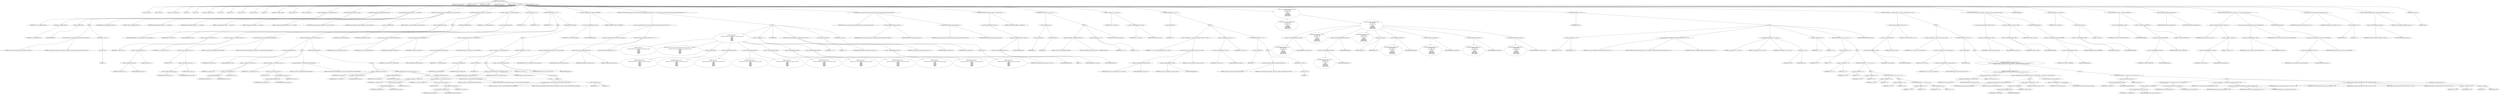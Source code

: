 digraph hostapd_notif_assoc {  
"1000115" [label = "(METHOD,hostapd_notif_assoc)" ]
"1000116" [label = "(PARAM,hostapd_data *hapd)" ]
"1000117" [label = "(PARAM,const u8 *addr)" ]
"1000118" [label = "(PARAM,const u8 *req_ies)" ]
"1000119" [label = "(PARAM,size_t req_ies_len)" ]
"1000120" [label = "(PARAM,int reassoc)" ]
"1000121" [label = "(BLOCK,,)" ]
"1000122" [label = "(LOCAL,v5: sta_info *)" ]
"1000123" [label = "(LOCAL,v6: sta_info *)" ]
"1000124" [label = "(LOCAL,v7: wpa_state_machine *)" ]
"1000125" [label = "(LOCAL,v8: int)" ]
"1000126" [label = "(LOCAL,v9: int)" ]
"1000127" [label = "(LOCAL,v11: unsigned __int16)" ]
"1000128" [label = "(LOCAL,v12: int)" ]
"1000129" [label = "(LOCAL,v13: u8 *)" ]
"1000130" [label = "(LOCAL,ie: const u8 *)" ]
"1000131" [label = "(LOCAL,iea: const u8 *)" ]
"1000132" [label = "(LOCAL,p: u8 *)" ]
"1000133" [label = "(LOCAL,elems: ieee802_11_elems)" ]
"1000134" [label = "(LOCAL,buf: u8 [ 1064 ])" ]
"1000135" [label = "(LOCAL,v19: unsigned int)" ]
"1000136" [label = "(<operator>.assignment,v19 = __readgsdword(0x14u))" ]
"1000137" [label = "(IDENTIFIER,v19,v19 = __readgsdword(0x14u))" ]
"1000138" [label = "(__readgsdword,__readgsdword(0x14u))" ]
"1000139" [label = "(LITERAL,0x14u,__readgsdword(0x14u))" ]
"1000140" [label = "(CONTROL_STRUCTURE,if ( !addr ),if ( !addr ))" ]
"1000141" [label = "(<operator>.logicalNot,!addr)" ]
"1000142" [label = "(IDENTIFIER,addr,!addr)" ]
"1000143" [label = "(BLOCK,,)" ]
"1000144" [label = "(wpa_printf,wpa_printf(2, \"hostapd_notif_assoc: Skip event with no address\"))" ]
"1000145" [label = "(LITERAL,2,wpa_printf(2, \"hostapd_notif_assoc: Skip event with no address\"))" ]
"1000146" [label = "(LITERAL,\"hostapd_notif_assoc: Skip event with no address\",wpa_printf(2, \"hostapd_notif_assoc: Skip event with no address\"))" ]
"1000147" [label = "(RETURN,return -1;,return -1;)" ]
"1000148" [label = "(<operator>.minus,-1)" ]
"1000149" [label = "(LITERAL,1,-1)" ]
"1000150" [label = "(random_add_randomness,random_add_randomness(addr, 6u))" ]
"1000151" [label = "(IDENTIFIER,addr,random_add_randomness(addr, 6u))" ]
"1000152" [label = "(LITERAL,6u,random_add_randomness(addr, 6u))" ]
"1000153" [label = "(hostapd_logger,hostapd_logger(hapd, addr, 1u, 2, \"associated\"))" ]
"1000154" [label = "(IDENTIFIER,hapd,hostapd_logger(hapd, addr, 1u, 2, \"associated\"))" ]
"1000155" [label = "(IDENTIFIER,addr,hostapd_logger(hapd, addr, 1u, 2, \"associated\"))" ]
"1000156" [label = "(LITERAL,1u,hostapd_logger(hapd, addr, 1u, 2, \"associated\"))" ]
"1000157" [label = "(LITERAL,2,hostapd_logger(hapd, addr, 1u, 2, \"associated\"))" ]
"1000158" [label = "(LITERAL,\"associated\",hostapd_logger(hapd, addr, 1u, 2, \"associated\"))" ]
"1000159" [label = "(ieee802_11_parse_elems,ieee802_11_parse_elems(req_ies, req_ies_len, &elems, 0))" ]
"1000160" [label = "(IDENTIFIER,req_ies,ieee802_11_parse_elems(req_ies, req_ies_len, &elems, 0))" ]
"1000161" [label = "(IDENTIFIER,req_ies_len,ieee802_11_parse_elems(req_ies, req_ies_len, &elems, 0))" ]
"1000162" [label = "(<operator>.addressOf,&elems)" ]
"1000163" [label = "(IDENTIFIER,elems,ieee802_11_parse_elems(req_ies, req_ies_len, &elems, 0))" ]
"1000164" [label = "(LITERAL,0,ieee802_11_parse_elems(req_ies, req_ies_len, &elems, 0))" ]
"1000165" [label = "(CONTROL_STRUCTURE,if ( elems.wps_ie ),if ( elems.wps_ie ))" ]
"1000166" [label = "(<operator>.fieldAccess,elems.wps_ie)" ]
"1000167" [label = "(IDENTIFIER,elems,if ( elems.wps_ie ))" ]
"1000168" [label = "(FIELD_IDENTIFIER,wps_ie,wps_ie)" ]
"1000169" [label = "(BLOCK,,)" ]
"1000170" [label = "(<operator>.assignment,ie = elems.wps_ie - 2)" ]
"1000171" [label = "(IDENTIFIER,ie,ie = elems.wps_ie - 2)" ]
"1000172" [label = "(<operator>.subtraction,elems.wps_ie - 2)" ]
"1000173" [label = "(<operator>.fieldAccess,elems.wps_ie)" ]
"1000174" [label = "(IDENTIFIER,elems,elems.wps_ie - 2)" ]
"1000175" [label = "(FIELD_IDENTIFIER,wps_ie,wps_ie)" ]
"1000176" [label = "(LITERAL,2,elems.wps_ie - 2)" ]
"1000177" [label = "(<operator>.assignment,p = (u8 *)(elems.wps_ie_len + 2))" ]
"1000178" [label = "(IDENTIFIER,p,p = (u8 *)(elems.wps_ie_len + 2))" ]
"1000179" [label = "(<operator>.cast,(u8 *)(elems.wps_ie_len + 2))" ]
"1000180" [label = "(UNKNOWN,u8 *,u8 *)" ]
"1000181" [label = "(<operator>.addition,elems.wps_ie_len + 2)" ]
"1000182" [label = "(<operator>.fieldAccess,elems.wps_ie_len)" ]
"1000183" [label = "(IDENTIFIER,elems,elems.wps_ie_len + 2)" ]
"1000184" [label = "(FIELD_IDENTIFIER,wps_ie_len,wps_ie_len)" ]
"1000185" [label = "(LITERAL,2,elems.wps_ie_len + 2)" ]
"1000186" [label = "(wpa_printf,wpa_printf(2, \"STA included WPS IE in (Re)AssocReq\"))" ]
"1000187" [label = "(LITERAL,2,wpa_printf(2, \"STA included WPS IE in (Re)AssocReq\"))" ]
"1000188" [label = "(LITERAL,\"STA included WPS IE in (Re)AssocReq\",wpa_printf(2, \"STA included WPS IE in (Re)AssocReq\"))" ]
"1000189" [label = "(CONTROL_STRUCTURE,else,else)" ]
"1000190" [label = "(CONTROL_STRUCTURE,if ( elems.rsn_ie ),if ( elems.rsn_ie ))" ]
"1000191" [label = "(<operator>.fieldAccess,elems.rsn_ie)" ]
"1000192" [label = "(IDENTIFIER,elems,if ( elems.rsn_ie ))" ]
"1000193" [label = "(FIELD_IDENTIFIER,rsn_ie,rsn_ie)" ]
"1000194" [label = "(BLOCK,,)" ]
"1000195" [label = "(<operator>.assignment,ie = elems.rsn_ie - 2)" ]
"1000196" [label = "(IDENTIFIER,ie,ie = elems.rsn_ie - 2)" ]
"1000197" [label = "(<operator>.subtraction,elems.rsn_ie - 2)" ]
"1000198" [label = "(<operator>.fieldAccess,elems.rsn_ie)" ]
"1000199" [label = "(IDENTIFIER,elems,elems.rsn_ie - 2)" ]
"1000200" [label = "(FIELD_IDENTIFIER,rsn_ie,rsn_ie)" ]
"1000201" [label = "(LITERAL,2,elems.rsn_ie - 2)" ]
"1000202" [label = "(<operator>.assignment,p = (u8 *)(elems.rsn_ie_len + 2))" ]
"1000203" [label = "(IDENTIFIER,p,p = (u8 *)(elems.rsn_ie_len + 2))" ]
"1000204" [label = "(<operator>.cast,(u8 *)(elems.rsn_ie_len + 2))" ]
"1000205" [label = "(UNKNOWN,u8 *,u8 *)" ]
"1000206" [label = "(<operator>.addition,elems.rsn_ie_len + 2)" ]
"1000207" [label = "(<operator>.fieldAccess,elems.rsn_ie_len)" ]
"1000208" [label = "(IDENTIFIER,elems,elems.rsn_ie_len + 2)" ]
"1000209" [label = "(FIELD_IDENTIFIER,rsn_ie_len,rsn_ie_len)" ]
"1000210" [label = "(LITERAL,2,elems.rsn_ie_len + 2)" ]
"1000211" [label = "(wpa_printf,wpa_printf(2, \"STA included RSN IE in (Re)AssocReq\"))" ]
"1000212" [label = "(LITERAL,2,wpa_printf(2, \"STA included RSN IE in (Re)AssocReq\"))" ]
"1000213" [label = "(LITERAL,\"STA included RSN IE in (Re)AssocReq\",wpa_printf(2, \"STA included RSN IE in (Re)AssocReq\"))" ]
"1000214" [label = "(CONTROL_STRUCTURE,else,else)" ]
"1000215" [label = "(BLOCK,,)" ]
"1000216" [label = "(<operator>.assignment,ie = elems.wpa_ie)" ]
"1000217" [label = "(IDENTIFIER,ie,ie = elems.wpa_ie)" ]
"1000218" [label = "(<operator>.fieldAccess,elems.wpa_ie)" ]
"1000219" [label = "(IDENTIFIER,elems,ie = elems.wpa_ie)" ]
"1000220" [label = "(FIELD_IDENTIFIER,wpa_ie,wpa_ie)" ]
"1000221" [label = "(CONTROL_STRUCTURE,if ( elems.wpa_ie ),if ( elems.wpa_ie ))" ]
"1000222" [label = "(<operator>.fieldAccess,elems.wpa_ie)" ]
"1000223" [label = "(IDENTIFIER,elems,if ( elems.wpa_ie ))" ]
"1000224" [label = "(FIELD_IDENTIFIER,wpa_ie,wpa_ie)" ]
"1000225" [label = "(BLOCK,,)" ]
"1000226" [label = "(<operator>.assignment,ie = elems.wpa_ie - 2)" ]
"1000227" [label = "(IDENTIFIER,ie,ie = elems.wpa_ie - 2)" ]
"1000228" [label = "(<operator>.subtraction,elems.wpa_ie - 2)" ]
"1000229" [label = "(<operator>.fieldAccess,elems.wpa_ie)" ]
"1000230" [label = "(IDENTIFIER,elems,elems.wpa_ie - 2)" ]
"1000231" [label = "(FIELD_IDENTIFIER,wpa_ie,wpa_ie)" ]
"1000232" [label = "(LITERAL,2,elems.wpa_ie - 2)" ]
"1000233" [label = "(<operator>.assignment,p = (u8 *)(elems.wpa_ie_len + 2))" ]
"1000234" [label = "(IDENTIFIER,p,p = (u8 *)(elems.wpa_ie_len + 2))" ]
"1000235" [label = "(<operator>.cast,(u8 *)(elems.wpa_ie_len + 2))" ]
"1000236" [label = "(UNKNOWN,u8 *,u8 *)" ]
"1000237" [label = "(<operator>.addition,elems.wpa_ie_len + 2)" ]
"1000238" [label = "(<operator>.fieldAccess,elems.wpa_ie_len)" ]
"1000239" [label = "(IDENTIFIER,elems,elems.wpa_ie_len + 2)" ]
"1000240" [label = "(FIELD_IDENTIFIER,wpa_ie_len,wpa_ie_len)" ]
"1000241" [label = "(LITERAL,2,elems.wpa_ie_len + 2)" ]
"1000242" [label = "(wpa_printf,wpa_printf(2, \"STA included WPA IE in (Re)AssocReq\"))" ]
"1000243" [label = "(LITERAL,2,wpa_printf(2, \"STA included WPA IE in (Re)AssocReq\"))" ]
"1000244" [label = "(LITERAL,\"STA included WPA IE in (Re)AssocReq\",wpa_printf(2, \"STA included WPA IE in (Re)AssocReq\"))" ]
"1000245" [label = "(CONTROL_STRUCTURE,else,else)" ]
"1000246" [label = "(BLOCK,,)" ]
"1000247" [label = "(wpa_printf,wpa_printf(2, \"STA did not include WPS/RSN/WPA IE in (Re)AssocReq\"))" ]
"1000248" [label = "(LITERAL,2,wpa_printf(2, \"STA did not include WPS/RSN/WPA IE in (Re)AssocReq\"))" ]
"1000249" [label = "(LITERAL,\"STA did not include WPS/RSN/WPA IE in (Re)AssocReq\",wpa_printf(2, \"STA did not include WPS/RSN/WPA IE in (Re)AssocReq\"))" ]
"1000250" [label = "(<operator>.assignment,p = 0)" ]
"1000251" [label = "(IDENTIFIER,p,p = 0)" ]
"1000252" [label = "(LITERAL,0,p = 0)" ]
"1000253" [label = "(<operator>.assignment,v5 = ap_get_sta(hapd, addr))" ]
"1000254" [label = "(IDENTIFIER,v5,v5 = ap_get_sta(hapd, addr))" ]
"1000255" [label = "(ap_get_sta,ap_get_sta(hapd, addr))" ]
"1000256" [label = "(IDENTIFIER,hapd,ap_get_sta(hapd, addr))" ]
"1000257" [label = "(IDENTIFIER,addr,ap_get_sta(hapd, addr))" ]
"1000258" [label = "(<operator>.assignment,v6 = v5)" ]
"1000259" [label = "(IDENTIFIER,v6,v6 = v5)" ]
"1000260" [label = "(IDENTIFIER,v5,v6 = v5)" ]
"1000261" [label = "(CONTROL_STRUCTURE,if ( v5 ),if ( v5 ))" ]
"1000262" [label = "(IDENTIFIER,v5,if ( v5 ))" ]
"1000263" [label = "(BLOCK,,)" ]
"1000264" [label = "(ap_sta_no_session_timeout,ap_sta_no_session_timeout(hapd, v5))" ]
"1000265" [label = "(IDENTIFIER,hapd,ap_sta_no_session_timeout(hapd, v5))" ]
"1000266" [label = "(IDENTIFIER,v5,ap_sta_no_session_timeout(hapd, v5))" ]
"1000267" [label = "(accounting_sta_stop,accounting_sta_stop(hapd, v6))" ]
"1000268" [label = "(IDENTIFIER,hapd,accounting_sta_stop(hapd, v6))" ]
"1000269" [label = "(IDENTIFIER,v6,accounting_sta_stop(hapd, v6))" ]
"1000270" [label = "(<operator>.assignment,v6->timeout_next = STA_NULLFUNC)" ]
"1000271" [label = "(<operator>.indirectFieldAccess,v6->timeout_next)" ]
"1000272" [label = "(IDENTIFIER,v6,v6->timeout_next = STA_NULLFUNC)" ]
"1000273" [label = "(FIELD_IDENTIFIER,timeout_next,timeout_next)" ]
"1000274" [label = "(IDENTIFIER,STA_NULLFUNC,v6->timeout_next = STA_NULLFUNC)" ]
"1000275" [label = "(CONTROL_STRUCTURE,else,else)" ]
"1000276" [label = "(BLOCK,,)" ]
"1000277" [label = "(<operator>.assignment,v6 = ap_sta_add(hapd, addr))" ]
"1000278" [label = "(IDENTIFIER,v6,v6 = ap_sta_add(hapd, addr))" ]
"1000279" [label = "(ap_sta_add,ap_sta_add(hapd, addr))" ]
"1000280" [label = "(IDENTIFIER,hapd,ap_sta_add(hapd, addr))" ]
"1000281" [label = "(IDENTIFIER,addr,ap_sta_add(hapd, addr))" ]
"1000282" [label = "(CONTROL_STRUCTURE,if ( !v6 ),if ( !v6 ))" ]
"1000283" [label = "(<operator>.logicalNot,!v6)" ]
"1000284" [label = "(IDENTIFIER,v6,!v6)" ]
"1000285" [label = "(BLOCK,,)" ]
"1000286" [label = "(hostapd_drv_sta_disassoc,hostapd_drv_sta_disassoc(hapd, addr, 5))" ]
"1000287" [label = "(IDENTIFIER,hapd,hostapd_drv_sta_disassoc(hapd, addr, 5))" ]
"1000288" [label = "(IDENTIFIER,addr,hostapd_drv_sta_disassoc(hapd, addr, 5))" ]
"1000289" [label = "(LITERAL,5,hostapd_drv_sta_disassoc(hapd, addr, 5))" ]
"1000290" [label = "(RETURN,return -1;,return -1;)" ]
"1000291" [label = "(<operator>.minus,-1)" ]
"1000292" [label = "(LITERAL,1,-1)" ]
"1000293" [label = "(<operators>.assignmentAnd,v6->flags &= 0xFFFECFFF)" ]
"1000294" [label = "(<operator>.indirectFieldAccess,v6->flags)" ]
"1000295" [label = "(IDENTIFIER,v6,v6->flags &= 0xFFFECFFF)" ]
"1000296" [label = "(FIELD_IDENTIFIER,flags,flags)" ]
"1000297" [label = "(LITERAL,0xFFFECFFF,v6->flags &= 0xFFFECFFF)" ]
"1000298" [label = "(CONTROL_STRUCTURE,if ( !hapd->iface->drv_max_acl_mac_addrs && hostapd_check_acl(hapd, addr, 0) != 1 ),if ( !hapd->iface->drv_max_acl_mac_addrs && hostapd_check_acl(hapd, addr, 0) != 1 ))" ]
"1000299" [label = "(<operator>.logicalAnd,!hapd->iface->drv_max_acl_mac_addrs && hostapd_check_acl(hapd, addr, 0) != 1)" ]
"1000300" [label = "(<operator>.logicalNot,!hapd->iface->drv_max_acl_mac_addrs)" ]
"1000301" [label = "(<operator>.indirectFieldAccess,hapd->iface->drv_max_acl_mac_addrs)" ]
"1000302" [label = "(<operator>.indirectFieldAccess,hapd->iface)" ]
"1000303" [label = "(IDENTIFIER,hapd,!hapd->iface->drv_max_acl_mac_addrs)" ]
"1000304" [label = "(FIELD_IDENTIFIER,iface,iface)" ]
"1000305" [label = "(FIELD_IDENTIFIER,drv_max_acl_mac_addrs,drv_max_acl_mac_addrs)" ]
"1000306" [label = "(<operator>.notEquals,hostapd_check_acl(hapd, addr, 0) != 1)" ]
"1000307" [label = "(hostapd_check_acl,hostapd_check_acl(hapd, addr, 0))" ]
"1000308" [label = "(IDENTIFIER,hapd,hostapd_check_acl(hapd, addr, 0))" ]
"1000309" [label = "(IDENTIFIER,addr,hostapd_check_acl(hapd, addr, 0))" ]
"1000310" [label = "(LITERAL,0,hostapd_check_acl(hapd, addr, 0))" ]
"1000311" [label = "(LITERAL,1,hostapd_check_acl(hapd, addr, 0) != 1)" ]
"1000312" [label = "(BLOCK,,)" ]
"1000313" [label = "(wpa_printf,wpa_printf(\n      3,\n      \"STA %02x:%02x:%02x:%02x:%02x:%02x not allowed to connect\",\n      *addr,\n      addr[1],\n      addr[2],\n      addr[3],\n      addr[4],\n      addr[5]))" ]
"1000314" [label = "(LITERAL,3,wpa_printf(\n      3,\n      \"STA %02x:%02x:%02x:%02x:%02x:%02x not allowed to connect\",\n      *addr,\n      addr[1],\n      addr[2],\n      addr[3],\n      addr[4],\n      addr[5]))" ]
"1000315" [label = "(LITERAL,\"STA %02x:%02x:%02x:%02x:%02x:%02x not allowed to connect\",wpa_printf(\n      3,\n      \"STA %02x:%02x:%02x:%02x:%02x:%02x not allowed to connect\",\n      *addr,\n      addr[1],\n      addr[2],\n      addr[3],\n      addr[4],\n      addr[5]))" ]
"1000316" [label = "(<operator>.indirection,*addr)" ]
"1000317" [label = "(IDENTIFIER,addr,wpa_printf(\n      3,\n      \"STA %02x:%02x:%02x:%02x:%02x:%02x not allowed to connect\",\n      *addr,\n      addr[1],\n      addr[2],\n      addr[3],\n      addr[4],\n      addr[5]))" ]
"1000318" [label = "(<operator>.indirectIndexAccess,addr[1])" ]
"1000319" [label = "(IDENTIFIER,addr,wpa_printf(\n      3,\n      \"STA %02x:%02x:%02x:%02x:%02x:%02x not allowed to connect\",\n      *addr,\n      addr[1],\n      addr[2],\n      addr[3],\n      addr[4],\n      addr[5]))" ]
"1000320" [label = "(LITERAL,1,wpa_printf(\n      3,\n      \"STA %02x:%02x:%02x:%02x:%02x:%02x not allowed to connect\",\n      *addr,\n      addr[1],\n      addr[2],\n      addr[3],\n      addr[4],\n      addr[5]))" ]
"1000321" [label = "(<operator>.indirectIndexAccess,addr[2])" ]
"1000322" [label = "(IDENTIFIER,addr,wpa_printf(\n      3,\n      \"STA %02x:%02x:%02x:%02x:%02x:%02x not allowed to connect\",\n      *addr,\n      addr[1],\n      addr[2],\n      addr[3],\n      addr[4],\n      addr[5]))" ]
"1000323" [label = "(LITERAL,2,wpa_printf(\n      3,\n      \"STA %02x:%02x:%02x:%02x:%02x:%02x not allowed to connect\",\n      *addr,\n      addr[1],\n      addr[2],\n      addr[3],\n      addr[4],\n      addr[5]))" ]
"1000324" [label = "(<operator>.indirectIndexAccess,addr[3])" ]
"1000325" [label = "(IDENTIFIER,addr,wpa_printf(\n      3,\n      \"STA %02x:%02x:%02x:%02x:%02x:%02x not allowed to connect\",\n      *addr,\n      addr[1],\n      addr[2],\n      addr[3],\n      addr[4],\n      addr[5]))" ]
"1000326" [label = "(LITERAL,3,wpa_printf(\n      3,\n      \"STA %02x:%02x:%02x:%02x:%02x:%02x not allowed to connect\",\n      *addr,\n      addr[1],\n      addr[2],\n      addr[3],\n      addr[4],\n      addr[5]))" ]
"1000327" [label = "(<operator>.indirectIndexAccess,addr[4])" ]
"1000328" [label = "(IDENTIFIER,addr,wpa_printf(\n      3,\n      \"STA %02x:%02x:%02x:%02x:%02x:%02x not allowed to connect\",\n      *addr,\n      addr[1],\n      addr[2],\n      addr[3],\n      addr[4],\n      addr[5]))" ]
"1000329" [label = "(LITERAL,4,wpa_printf(\n      3,\n      \"STA %02x:%02x:%02x:%02x:%02x:%02x not allowed to connect\",\n      *addr,\n      addr[1],\n      addr[2],\n      addr[3],\n      addr[4],\n      addr[5]))" ]
"1000330" [label = "(<operator>.indirectIndexAccess,addr[5])" ]
"1000331" [label = "(IDENTIFIER,addr,wpa_printf(\n      3,\n      \"STA %02x:%02x:%02x:%02x:%02x:%02x not allowed to connect\",\n      *addr,\n      addr[1],\n      addr[2],\n      addr[3],\n      addr[4],\n      addr[5]))" ]
"1000332" [label = "(LITERAL,5,wpa_printf(\n      3,\n      \"STA %02x:%02x:%02x:%02x:%02x:%02x not allowed to connect\",\n      *addr,\n      addr[1],\n      addr[2],\n      addr[3],\n      addr[4],\n      addr[5]))" ]
"1000333" [label = "(<operator>.assignment,v11 = 1)" ]
"1000334" [label = "(IDENTIFIER,v11,v11 = 1)" ]
"1000335" [label = "(LITERAL,1,v11 = 1)" ]
"1000336" [label = "(JUMP_TARGET,fail)" ]
"1000337" [label = "(hostapd_drv_sta_disassoc,hostapd_drv_sta_disassoc(hapd, v6->addr, v11))" ]
"1000338" [label = "(IDENTIFIER,hapd,hostapd_drv_sta_disassoc(hapd, v6->addr, v11))" ]
"1000339" [label = "(<operator>.indirectFieldAccess,v6->addr)" ]
"1000340" [label = "(IDENTIFIER,v6,hostapd_drv_sta_disassoc(hapd, v6->addr, v11))" ]
"1000341" [label = "(FIELD_IDENTIFIER,addr,addr)" ]
"1000342" [label = "(IDENTIFIER,v11,hostapd_drv_sta_disassoc(hapd, v6->addr, v11))" ]
"1000343" [label = "(ap_free_sta,ap_free_sta(hapd, v6))" ]
"1000344" [label = "(IDENTIFIER,hapd,ap_free_sta(hapd, v6))" ]
"1000345" [label = "(IDENTIFIER,v6,ap_free_sta(hapd, v6))" ]
"1000346" [label = "(RETURN,return -1;,return -1;)" ]
"1000347" [label = "(<operator>.minus,-1)" ]
"1000348" [label = "(LITERAL,1,-1)" ]
"1000349" [label = "(ap_copy_sta_supp_op_classes,ap_copy_sta_supp_op_classes(v6, elems.supp_op_classes, elems.supp_op_classes_len))" ]
"1000350" [label = "(IDENTIFIER,v6,ap_copy_sta_supp_op_classes(v6, elems.supp_op_classes, elems.supp_op_classes_len))" ]
"1000351" [label = "(<operator>.fieldAccess,elems.supp_op_classes)" ]
"1000352" [label = "(IDENTIFIER,elems,ap_copy_sta_supp_op_classes(v6, elems.supp_op_classes, elems.supp_op_classes_len))" ]
"1000353" [label = "(FIELD_IDENTIFIER,supp_op_classes,supp_op_classes)" ]
"1000354" [label = "(<operator>.fieldAccess,elems.supp_op_classes_len)" ]
"1000355" [label = "(IDENTIFIER,elems,ap_copy_sta_supp_op_classes(v6, elems.supp_op_classes, elems.supp_op_classes_len))" ]
"1000356" [label = "(FIELD_IDENTIFIER,supp_op_classes_len,supp_op_classes_len)" ]
"1000357" [label = "(CONTROL_STRUCTURE,if ( !hapd->conf->wpa ),if ( !hapd->conf->wpa ))" ]
"1000358" [label = "(<operator>.logicalNot,!hapd->conf->wpa)" ]
"1000359" [label = "(<operator>.indirectFieldAccess,hapd->conf->wpa)" ]
"1000360" [label = "(<operator>.indirectFieldAccess,hapd->conf)" ]
"1000361" [label = "(IDENTIFIER,hapd,!hapd->conf->wpa)" ]
"1000362" [label = "(FIELD_IDENTIFIER,conf,conf)" ]
"1000363" [label = "(FIELD_IDENTIFIER,wpa,wpa)" ]
"1000364" [label = "(CONTROL_STRUCTURE,goto LABEL_16;,goto LABEL_16;)" ]
"1000365" [label = "(CONTROL_STRUCTURE,if ( !ie || !p ),if ( !ie || !p ))" ]
"1000366" [label = "(<operator>.logicalOr,!ie || !p)" ]
"1000367" [label = "(<operator>.logicalNot,!ie)" ]
"1000368" [label = "(IDENTIFIER,ie,!ie)" ]
"1000369" [label = "(<operator>.logicalNot,!p)" ]
"1000370" [label = "(IDENTIFIER,p,!p)" ]
"1000371" [label = "(BLOCK,,)" ]
"1000372" [label = "(wpa_printf,wpa_printf(2, \"No WPA/RSN IE from STA\"))" ]
"1000373" [label = "(LITERAL,2,wpa_printf(2, \"No WPA/RSN IE from STA\"))" ]
"1000374" [label = "(LITERAL,\"No WPA/RSN IE from STA\",wpa_printf(2, \"No WPA/RSN IE from STA\"))" ]
"1000375" [label = "(<operator>.assignment,v11 = 13)" ]
"1000376" [label = "(IDENTIFIER,v11,v11 = 13)" ]
"1000377" [label = "(LITERAL,13,v11 = 13)" ]
"1000378" [label = "(CONTROL_STRUCTURE,goto fail;,goto fail;)" ]
"1000379" [label = "(<operator>.assignment,v7 = v6->wpa_sm)" ]
"1000380" [label = "(IDENTIFIER,v7,v7 = v6->wpa_sm)" ]
"1000381" [label = "(<operator>.indirectFieldAccess,v6->wpa_sm)" ]
"1000382" [label = "(IDENTIFIER,v6,v7 = v6->wpa_sm)" ]
"1000383" [label = "(FIELD_IDENTIFIER,wpa_sm,wpa_sm)" ]
"1000384" [label = "(CONTROL_STRUCTURE,if ( !v7 ),if ( !v7 ))" ]
"1000385" [label = "(<operator>.logicalNot,!v7)" ]
"1000386" [label = "(IDENTIFIER,v7,!v7)" ]
"1000387" [label = "(BLOCK,,)" ]
"1000388" [label = "(<operator>.assignment,v7 = wpa_auth_sta_init(hapd->wpa_auth, v6->addr, 0))" ]
"1000389" [label = "(IDENTIFIER,v7,v7 = wpa_auth_sta_init(hapd->wpa_auth, v6->addr, 0))" ]
"1000390" [label = "(wpa_auth_sta_init,wpa_auth_sta_init(hapd->wpa_auth, v6->addr, 0))" ]
"1000391" [label = "(<operator>.indirectFieldAccess,hapd->wpa_auth)" ]
"1000392" [label = "(IDENTIFIER,hapd,wpa_auth_sta_init(hapd->wpa_auth, v6->addr, 0))" ]
"1000393" [label = "(FIELD_IDENTIFIER,wpa_auth,wpa_auth)" ]
"1000394" [label = "(<operator>.indirectFieldAccess,v6->addr)" ]
"1000395" [label = "(IDENTIFIER,v6,wpa_auth_sta_init(hapd->wpa_auth, v6->addr, 0))" ]
"1000396" [label = "(FIELD_IDENTIFIER,addr,addr)" ]
"1000397" [label = "(LITERAL,0,wpa_auth_sta_init(hapd->wpa_auth, v6->addr, 0))" ]
"1000398" [label = "(<operator>.assignment,v6->wpa_sm = v7)" ]
"1000399" [label = "(<operator>.indirectFieldAccess,v6->wpa_sm)" ]
"1000400" [label = "(IDENTIFIER,v6,v6->wpa_sm = v7)" ]
"1000401" [label = "(FIELD_IDENTIFIER,wpa_sm,wpa_sm)" ]
"1000402" [label = "(IDENTIFIER,v7,v6->wpa_sm = v7)" ]
"1000403" [label = "(CONTROL_STRUCTURE,if ( !v7 ),if ( !v7 ))" ]
"1000404" [label = "(<operator>.logicalNot,!v7)" ]
"1000405" [label = "(IDENTIFIER,v7,!v7)" ]
"1000406" [label = "(BLOCK,,)" ]
"1000407" [label = "(wpa_printf,wpa_printf(5, \"Failed to initialize WPA state machine\"))" ]
"1000408" [label = "(LITERAL,5,wpa_printf(5, \"Failed to initialize WPA state machine\"))" ]
"1000409" [label = "(LITERAL,\"Failed to initialize WPA state machine\",wpa_printf(5, \"Failed to initialize WPA state machine\"))" ]
"1000410" [label = "(RETURN,return -1;,return -1;)" ]
"1000411" [label = "(<operator>.minus,-1)" ]
"1000412" [label = "(LITERAL,1,-1)" ]
"1000413" [label = "(<operator>.assignment,v8 = wpa_validate_wpa_ie(\n         hapd->wpa_auth,\n         v7,\n         hapd->iface->freq,\n         ie,\n         (size_t)p,\n         elems.mdie,\n         elems.mdie_len,\n         elems.owe_dh,\n         elems.owe_dh_len))" ]
"1000414" [label = "(IDENTIFIER,v8,v8 = wpa_validate_wpa_ie(\n         hapd->wpa_auth,\n         v7,\n         hapd->iface->freq,\n         ie,\n         (size_t)p,\n         elems.mdie,\n         elems.mdie_len,\n         elems.owe_dh,\n         elems.owe_dh_len))" ]
"1000415" [label = "(wpa_validate_wpa_ie,wpa_validate_wpa_ie(\n         hapd->wpa_auth,\n         v7,\n         hapd->iface->freq,\n         ie,\n         (size_t)p,\n         elems.mdie,\n         elems.mdie_len,\n         elems.owe_dh,\n         elems.owe_dh_len))" ]
"1000416" [label = "(<operator>.indirectFieldAccess,hapd->wpa_auth)" ]
"1000417" [label = "(IDENTIFIER,hapd,wpa_validate_wpa_ie(\n         hapd->wpa_auth,\n         v7,\n         hapd->iface->freq,\n         ie,\n         (size_t)p,\n         elems.mdie,\n         elems.mdie_len,\n         elems.owe_dh,\n         elems.owe_dh_len))" ]
"1000418" [label = "(FIELD_IDENTIFIER,wpa_auth,wpa_auth)" ]
"1000419" [label = "(IDENTIFIER,v7,wpa_validate_wpa_ie(\n         hapd->wpa_auth,\n         v7,\n         hapd->iface->freq,\n         ie,\n         (size_t)p,\n         elems.mdie,\n         elems.mdie_len,\n         elems.owe_dh,\n         elems.owe_dh_len))" ]
"1000420" [label = "(<operator>.indirectFieldAccess,hapd->iface->freq)" ]
"1000421" [label = "(<operator>.indirectFieldAccess,hapd->iface)" ]
"1000422" [label = "(IDENTIFIER,hapd,wpa_validate_wpa_ie(\n         hapd->wpa_auth,\n         v7,\n         hapd->iface->freq,\n         ie,\n         (size_t)p,\n         elems.mdie,\n         elems.mdie_len,\n         elems.owe_dh,\n         elems.owe_dh_len))" ]
"1000423" [label = "(FIELD_IDENTIFIER,iface,iface)" ]
"1000424" [label = "(FIELD_IDENTIFIER,freq,freq)" ]
"1000425" [label = "(IDENTIFIER,ie,wpa_validate_wpa_ie(\n         hapd->wpa_auth,\n         v7,\n         hapd->iface->freq,\n         ie,\n         (size_t)p,\n         elems.mdie,\n         elems.mdie_len,\n         elems.owe_dh,\n         elems.owe_dh_len))" ]
"1000426" [label = "(<operator>.cast,(size_t)p)" ]
"1000427" [label = "(UNKNOWN,size_t,size_t)" ]
"1000428" [label = "(IDENTIFIER,p,(size_t)p)" ]
"1000429" [label = "(<operator>.fieldAccess,elems.mdie)" ]
"1000430" [label = "(IDENTIFIER,elems,wpa_validate_wpa_ie(\n         hapd->wpa_auth,\n         v7,\n         hapd->iface->freq,\n         ie,\n         (size_t)p,\n         elems.mdie,\n         elems.mdie_len,\n         elems.owe_dh,\n         elems.owe_dh_len))" ]
"1000431" [label = "(FIELD_IDENTIFIER,mdie,mdie)" ]
"1000432" [label = "(<operator>.fieldAccess,elems.mdie_len)" ]
"1000433" [label = "(IDENTIFIER,elems,wpa_validate_wpa_ie(\n         hapd->wpa_auth,\n         v7,\n         hapd->iface->freq,\n         ie,\n         (size_t)p,\n         elems.mdie,\n         elems.mdie_len,\n         elems.owe_dh,\n         elems.owe_dh_len))" ]
"1000434" [label = "(FIELD_IDENTIFIER,mdie_len,mdie_len)" ]
"1000435" [label = "(<operator>.fieldAccess,elems.owe_dh)" ]
"1000436" [label = "(IDENTIFIER,elems,wpa_validate_wpa_ie(\n         hapd->wpa_auth,\n         v7,\n         hapd->iface->freq,\n         ie,\n         (size_t)p,\n         elems.mdie,\n         elems.mdie_len,\n         elems.owe_dh,\n         elems.owe_dh_len))" ]
"1000437" [label = "(FIELD_IDENTIFIER,owe_dh,owe_dh)" ]
"1000438" [label = "(<operator>.fieldAccess,elems.owe_dh_len)" ]
"1000439" [label = "(IDENTIFIER,elems,wpa_validate_wpa_ie(\n         hapd->wpa_auth,\n         v7,\n         hapd->iface->freq,\n         ie,\n         (size_t)p,\n         elems.mdie,\n         elems.mdie_len,\n         elems.owe_dh,\n         elems.owe_dh_len))" ]
"1000440" [label = "(FIELD_IDENTIFIER,owe_dh_len,owe_dh_len)" ]
"1000441" [label = "(CONTROL_STRUCTURE,if ( v8 ),if ( v8 ))" ]
"1000442" [label = "(IDENTIFIER,v8,if ( v8 ))" ]
"1000443" [label = "(BLOCK,,)" ]
"1000444" [label = "(<operator>.assignment,v12 = v8)" ]
"1000445" [label = "(IDENTIFIER,v12,v12 = v8)" ]
"1000446" [label = "(IDENTIFIER,v8,v12 = v8)" ]
"1000447" [label = "(wpa_printf,wpa_printf(2, \"WPA/RSN information element rejected? (res %u)\", v8))" ]
"1000448" [label = "(LITERAL,2,wpa_printf(2, \"WPA/RSN information element rejected? (res %u)\", v8))" ]
"1000449" [label = "(LITERAL,\"WPA/RSN information element rejected? (res %u)\",wpa_printf(2, \"WPA/RSN information element rejected? (res %u)\", v8))" ]
"1000450" [label = "(IDENTIFIER,v8,wpa_printf(2, \"WPA/RSN information element rejected? (res %u)\", v8))" ]
"1000451" [label = "(wpa_hexdump,wpa_hexdump(2, \"IE\", ie, (size_t)p))" ]
"1000452" [label = "(LITERAL,2,wpa_hexdump(2, \"IE\", ie, (size_t)p))" ]
"1000453" [label = "(LITERAL,\"IE\",wpa_hexdump(2, \"IE\", ie, (size_t)p))" ]
"1000454" [label = "(IDENTIFIER,ie,wpa_hexdump(2, \"IE\", ie, (size_t)p))" ]
"1000455" [label = "(<operator>.cast,(size_t)p)" ]
"1000456" [label = "(UNKNOWN,size_t,size_t)" ]
"1000457" [label = "(IDENTIFIER,p,(size_t)p)" ]
"1000458" [label = "(<operator>.assignment,v11 = 18)" ]
"1000459" [label = "(IDENTIFIER,v11,v11 = 18)" ]
"1000460" [label = "(LITERAL,18,v11 = 18)" ]
"1000461" [label = "(CONTROL_STRUCTURE,if ( v12 != 2 ),if ( v12 != 2 ))" ]
"1000462" [label = "(<operator>.notEquals,v12 != 2)" ]
"1000463" [label = "(IDENTIFIER,v12,v12 != 2)" ]
"1000464" [label = "(LITERAL,2,v12 != 2)" ]
"1000465" [label = "(BLOCK,,)" ]
"1000466" [label = "(<operator>.assignment,v11 = 19)" ]
"1000467" [label = "(IDENTIFIER,v11,v11 = 19)" ]
"1000468" [label = "(LITERAL,19,v11 = 19)" ]
"1000469" [label = "(CONTROL_STRUCTURE,if ( v12 != 3 ),if ( v12 != 3 ))" ]
"1000470" [label = "(<operator>.notEquals,v12 != 3)" ]
"1000471" [label = "(IDENTIFIER,v12,v12 != 3)" ]
"1000472" [label = "(LITERAL,3,v12 != 3)" ]
"1000473" [label = "(BLOCK,,)" ]
"1000474" [label = "(<operator>.assignment,v11 = 20)" ]
"1000475" [label = "(IDENTIFIER,v11,v11 = 20)" ]
"1000476" [label = "(LITERAL,20,v11 = 20)" ]
"1000477" [label = "(CONTROL_STRUCTURE,if ( v12 != 4 ),if ( v12 != 4 ))" ]
"1000478" [label = "(<operator>.notEquals,v12 != 4)" ]
"1000479" [label = "(IDENTIFIER,v12,v12 != 4)" ]
"1000480" [label = "(LITERAL,4,v12 != 4)" ]
"1000481" [label = "(BLOCK,,)" ]
"1000482" [label = "(<operator>.assignment,v11 = 24)" ]
"1000483" [label = "(IDENTIFIER,v11,v11 = 24)" ]
"1000484" [label = "(LITERAL,24,v11 = 24)" ]
"1000485" [label = "(CONTROL_STRUCTURE,if ( v12 != 8 ),if ( v12 != 8 ))" ]
"1000486" [label = "(<operator>.notEquals,v12 != 8)" ]
"1000487" [label = "(IDENTIFIER,v12,v12 != 8)" ]
"1000488" [label = "(LITERAL,8,v12 != 8)" ]
"1000489" [label = "(<operator>.assignment,v11 = 13)" ]
"1000490" [label = "(IDENTIFIER,v11,v11 = 13)" ]
"1000491" [label = "(LITERAL,13,v11 = 13)" ]
"1000492" [label = "(CONTROL_STRUCTURE,goto fail;,goto fail;)" ]
"1000493" [label = "(CONTROL_STRUCTURE,if ( (v6->flags & 0x402) == 1026 ),if ( (v6->flags & 0x402) == 1026 ))" ]
"1000494" [label = "(<operator>.equals,(v6->flags & 0x402) == 1026)" ]
"1000495" [label = "(<operator>.and,v6->flags & 0x402)" ]
"1000496" [label = "(<operator>.indirectFieldAccess,v6->flags)" ]
"1000497" [label = "(IDENTIFIER,v6,v6->flags & 0x402)" ]
"1000498" [label = "(FIELD_IDENTIFIER,flags,flags)" ]
"1000499" [label = "(LITERAL,0x402,v6->flags & 0x402)" ]
"1000500" [label = "(LITERAL,1026,(v6->flags & 0x402) == 1026)" ]
"1000501" [label = "(BLOCK,,)" ]
"1000502" [label = "(<operator>.assignment,iea = (const u8 *)v6->sa_query_timed_out)" ]
"1000503" [label = "(IDENTIFIER,iea,iea = (const u8 *)v6->sa_query_timed_out)" ]
"1000504" [label = "(<operator>.cast,(const u8 *)v6->sa_query_timed_out)" ]
"1000505" [label = "(UNKNOWN,const u8 *,const u8 *)" ]
"1000506" [label = "(<operator>.indirectFieldAccess,v6->sa_query_timed_out)" ]
"1000507" [label = "(IDENTIFIER,v6,(const u8 *)v6->sa_query_timed_out)" ]
"1000508" [label = "(FIELD_IDENTIFIER,sa_query_timed_out,sa_query_timed_out)" ]
"1000509" [label = "(CONTROL_STRUCTURE,if ( !iea ),if ( !iea ))" ]
"1000510" [label = "(<operator>.logicalNot,!iea)" ]
"1000511" [label = "(IDENTIFIER,iea,!iea)" ]
"1000512" [label = "(BLOCK,,)" ]
"1000513" [label = "(CONTROL_STRUCTURE,if ( v6->sa_query_count <= 0\n        || (ap_check_sa_query_timeout(hapd, v6), (v6->flags & 0x402) == 1026) && !v6->sa_query_timed_out ),if ( v6->sa_query_count <= 0\n        || (ap_check_sa_query_timeout(hapd, v6), (v6->flags & 0x402) == 1026) && !v6->sa_query_timed_out ))" ]
"1000514" [label = "(<operator>.logicalOr,v6->sa_query_count <= 0\n        || (ap_check_sa_query_timeout(hapd, v6), (v6->flags & 0x402) == 1026) && !v6->sa_query_timed_out)" ]
"1000515" [label = "(<operator>.lessEqualsThan,v6->sa_query_count <= 0)" ]
"1000516" [label = "(<operator>.indirectFieldAccess,v6->sa_query_count)" ]
"1000517" [label = "(IDENTIFIER,v6,v6->sa_query_count <= 0)" ]
"1000518" [label = "(FIELD_IDENTIFIER,sa_query_count,sa_query_count)" ]
"1000519" [label = "(LITERAL,0,v6->sa_query_count <= 0)" ]
"1000520" [label = "(<operator>.logicalAnd,(ap_check_sa_query_timeout(hapd, v6), (v6->flags & 0x402) == 1026) && !v6->sa_query_timed_out)" ]
"1000521" [label = "(BLOCK,,)" ]
"1000522" [label = "(ap_check_sa_query_timeout,ap_check_sa_query_timeout(hapd, v6))" ]
"1000523" [label = "(IDENTIFIER,hapd,ap_check_sa_query_timeout(hapd, v6))" ]
"1000524" [label = "(IDENTIFIER,v6,ap_check_sa_query_timeout(hapd, v6))" ]
"1000525" [label = "(<operator>.equals,(v6->flags & 0x402) == 1026)" ]
"1000526" [label = "(<operator>.and,v6->flags & 0x402)" ]
"1000527" [label = "(<operator>.indirectFieldAccess,v6->flags)" ]
"1000528" [label = "(IDENTIFIER,v6,v6->flags & 0x402)" ]
"1000529" [label = "(FIELD_IDENTIFIER,flags,flags)" ]
"1000530" [label = "(LITERAL,0x402,v6->flags & 0x402)" ]
"1000531" [label = "(LITERAL,1026,(v6->flags & 0x402) == 1026)" ]
"1000532" [label = "(<operator>.logicalNot,!v6->sa_query_timed_out)" ]
"1000533" [label = "(<operator>.indirectFieldAccess,v6->sa_query_timed_out)" ]
"1000534" [label = "(IDENTIFIER,v6,!v6->sa_query_timed_out)" ]
"1000535" [label = "(FIELD_IDENTIFIER,sa_query_timed_out,sa_query_timed_out)" ]
"1000536" [label = "(BLOCK,,)" ]
"1000537" [label = "(CONTROL_STRUCTURE,if ( v6->auth_alg != 2 ),if ( v6->auth_alg != 2 ))" ]
"1000538" [label = "(<operator>.notEquals,v6->auth_alg != 2)" ]
"1000539" [label = "(<operator>.indirectFieldAccess,v6->auth_alg)" ]
"1000540" [label = "(IDENTIFIER,v6,v6->auth_alg != 2)" ]
"1000541" [label = "(FIELD_IDENTIFIER,auth_alg,auth_alg)" ]
"1000542" [label = "(LITERAL,2,v6->auth_alg != 2)" ]
"1000543" [label = "(BLOCK,,)" ]
"1000544" [label = "(CONTROL_STRUCTURE,if ( !v6->sa_query_count ),if ( !v6->sa_query_count ))" ]
"1000545" [label = "(<operator>.logicalNot,!v6->sa_query_count)" ]
"1000546" [label = "(<operator>.indirectFieldAccess,v6->sa_query_count)" ]
"1000547" [label = "(IDENTIFIER,v6,!v6->sa_query_count)" ]
"1000548" [label = "(FIELD_IDENTIFIER,sa_query_count,sa_query_count)" ]
"1000549" [label = "(ap_sta_start_sa_query,ap_sta_start_sa_query(hapd, v6))" ]
"1000550" [label = "(IDENTIFIER,hapd,ap_sta_start_sa_query(hapd, v6))" ]
"1000551" [label = "(IDENTIFIER,v6,ap_sta_start_sa_query(hapd, v6))" ]
"1000552" [label = "(<operator>.assignment,v13 = hostapd_eid_assoc_comeback_time(hapd, v6, buf))" ]
"1000553" [label = "(IDENTIFIER,v13,v13 = hostapd_eid_assoc_comeback_time(hapd, v6, buf))" ]
"1000554" [label = "(hostapd_eid_assoc_comeback_time,hostapd_eid_assoc_comeback_time(hapd, v6, buf))" ]
"1000555" [label = "(IDENTIFIER,hapd,hostapd_eid_assoc_comeback_time(hapd, v6, buf))" ]
"1000556" [label = "(IDENTIFIER,v6,hostapd_eid_assoc_comeback_time(hapd, v6, buf))" ]
"1000557" [label = "(IDENTIFIER,buf,hostapd_eid_assoc_comeback_time(hapd, v6, buf))" ]
"1000558" [label = "(hostapd_sta_assoc,hostapd_sta_assoc(hapd, addr, reassoc, 0x1Eu, buf, v13 - buf))" ]
"1000559" [label = "(IDENTIFIER,hapd,hostapd_sta_assoc(hapd, addr, reassoc, 0x1Eu, buf, v13 - buf))" ]
"1000560" [label = "(IDENTIFIER,addr,hostapd_sta_assoc(hapd, addr, reassoc, 0x1Eu, buf, v13 - buf))" ]
"1000561" [label = "(IDENTIFIER,reassoc,hostapd_sta_assoc(hapd, addr, reassoc, 0x1Eu, buf, v13 - buf))" ]
"1000562" [label = "(LITERAL,0x1Eu,hostapd_sta_assoc(hapd, addr, reassoc, 0x1Eu, buf, v13 - buf))" ]
"1000563" [label = "(IDENTIFIER,buf,hostapd_sta_assoc(hapd, addr, reassoc, 0x1Eu, buf, v13 - buf))" ]
"1000564" [label = "(<operator>.subtraction,v13 - buf)" ]
"1000565" [label = "(IDENTIFIER,v13,v13 - buf)" ]
"1000566" [label = "(IDENTIFIER,buf,v13 - buf)" ]
"1000567" [label = "(RETURN,return (int)iea;,return (int)iea;)" ]
"1000568" [label = "(<operator>.cast,(int)iea)" ]
"1000569" [label = "(UNKNOWN,int,int)" ]
"1000570" [label = "(IDENTIFIER,iea,(int)iea)" ]
"1000571" [label = "(CONTROL_STRUCTURE,if ( wpa_auth_uses_mfp(v6->wpa_sm) ),if ( wpa_auth_uses_mfp(v6->wpa_sm) ))" ]
"1000572" [label = "(wpa_auth_uses_mfp,wpa_auth_uses_mfp(v6->wpa_sm))" ]
"1000573" [label = "(<operator>.indirectFieldAccess,v6->wpa_sm)" ]
"1000574" [label = "(IDENTIFIER,v6,wpa_auth_uses_mfp(v6->wpa_sm))" ]
"1000575" [label = "(FIELD_IDENTIFIER,wpa_sm,wpa_sm)" ]
"1000576" [label = "(<operators>.assignmentOr,v6->flags |= 0x400u)" ]
"1000577" [label = "(<operator>.indirectFieldAccess,v6->flags)" ]
"1000578" [label = "(IDENTIFIER,v6,v6->flags |= 0x400u)" ]
"1000579" [label = "(FIELD_IDENTIFIER,flags,flags)" ]
"1000580" [label = "(LITERAL,0x400u,v6->flags |= 0x400u)" ]
"1000581" [label = "(CONTROL_STRUCTURE,else,else)" ]
"1000582" [label = "(<operators>.assignmentAnd,v6->flags &= 0xFFFFFBFF)" ]
"1000583" [label = "(<operator>.indirectFieldAccess,v6->flags)" ]
"1000584" [label = "(IDENTIFIER,v6,v6->flags &= 0xFFFFFBFF)" ]
"1000585" [label = "(FIELD_IDENTIFIER,flags,flags)" ]
"1000586" [label = "(LITERAL,0xFFFFFBFF,v6->flags &= 0xFFFFFBFF)" ]
"1000587" [label = "(JUMP_TARGET,LABEL_16)" ]
"1000588" [label = "(<operator>.assignment,v9 = v6->flags & 2)" ]
"1000589" [label = "(IDENTIFIER,v9,v9 = v6->flags & 2)" ]
"1000590" [label = "(<operator>.and,v6->flags & 2)" ]
"1000591" [label = "(<operator>.indirectFieldAccess,v6->flags)" ]
"1000592" [label = "(IDENTIFIER,v6,v6->flags & 2)" ]
"1000593" [label = "(FIELD_IDENTIFIER,flags,flags)" ]
"1000594" [label = "(LITERAL,2,v6->flags & 2)" ]
"1000595" [label = "(<operator>.assignment,v6->flags = v6->flags & 0xFFF7FFFF | 3)" ]
"1000596" [label = "(<operator>.indirectFieldAccess,v6->flags)" ]
"1000597" [label = "(IDENTIFIER,v6,v6->flags = v6->flags & 0xFFF7FFFF | 3)" ]
"1000598" [label = "(FIELD_IDENTIFIER,flags,flags)" ]
"1000599" [label = "(<operator>.or,v6->flags & 0xFFF7FFFF | 3)" ]
"1000600" [label = "(<operator>.and,v6->flags & 0xFFF7FFFF)" ]
"1000601" [label = "(<operator>.indirectFieldAccess,v6->flags)" ]
"1000602" [label = "(IDENTIFIER,v6,v6->flags & 0xFFF7FFFF)" ]
"1000603" [label = "(FIELD_IDENTIFIER,flags,flags)" ]
"1000604" [label = "(LITERAL,0xFFF7FFFF,v6->flags & 0xFFF7FFFF)" ]
"1000605" [label = "(LITERAL,3,v6->flags & 0xFFF7FFFF | 3)" ]
"1000606" [label = "(hostapd_set_sta_flags,hostapd_set_sta_flags(hapd, v6))" ]
"1000607" [label = "(IDENTIFIER,hapd,hostapd_set_sta_flags(hapd, v6))" ]
"1000608" [label = "(IDENTIFIER,v6,hostapd_set_sta_flags(hapd, v6))" ]
"1000609" [label = "(CONTROL_STRUCTURE,if ( reassoc && v6->auth_alg == 2 ),if ( reassoc && v6->auth_alg == 2 ))" ]
"1000610" [label = "(<operator>.logicalAnd,reassoc && v6->auth_alg == 2)" ]
"1000611" [label = "(IDENTIFIER,reassoc,reassoc && v6->auth_alg == 2)" ]
"1000612" [label = "(<operator>.equals,v6->auth_alg == 2)" ]
"1000613" [label = "(<operator>.indirectFieldAccess,v6->auth_alg)" ]
"1000614" [label = "(IDENTIFIER,v6,v6->auth_alg == 2)" ]
"1000615" [label = "(FIELD_IDENTIFIER,auth_alg,auth_alg)" ]
"1000616" [label = "(LITERAL,2,v6->auth_alg == 2)" ]
"1000617" [label = "(wpa_auth_sm_event,wpa_auth_sm_event(v6->wpa_sm, WPA_ASSOC_FT))" ]
"1000618" [label = "(<operator>.indirectFieldAccess,v6->wpa_sm)" ]
"1000619" [label = "(IDENTIFIER,v6,wpa_auth_sm_event(v6->wpa_sm, WPA_ASSOC_FT))" ]
"1000620" [label = "(FIELD_IDENTIFIER,wpa_sm,wpa_sm)" ]
"1000621" [label = "(IDENTIFIER,WPA_ASSOC_FT,wpa_auth_sm_event(v6->wpa_sm, WPA_ASSOC_FT))" ]
"1000622" [label = "(CONTROL_STRUCTURE,else,else)" ]
"1000623" [label = "(wpa_auth_sm_event,wpa_auth_sm_event(v6->wpa_sm, WPA_ASSOC))" ]
"1000624" [label = "(<operator>.indirectFieldAccess,v6->wpa_sm)" ]
"1000625" [label = "(IDENTIFIER,v6,wpa_auth_sm_event(v6->wpa_sm, WPA_ASSOC))" ]
"1000626" [label = "(FIELD_IDENTIFIER,wpa_sm,wpa_sm)" ]
"1000627" [label = "(IDENTIFIER,WPA_ASSOC,wpa_auth_sm_event(v6->wpa_sm, WPA_ASSOC))" ]
"1000628" [label = "(hostapd_new_assoc_sta,hostapd_new_assoc_sta(hapd, v6, v9 != 0))" ]
"1000629" [label = "(IDENTIFIER,hapd,hostapd_new_assoc_sta(hapd, v6, v9 != 0))" ]
"1000630" [label = "(IDENTIFIER,v6,hostapd_new_assoc_sta(hapd, v6, v9 != 0))" ]
"1000631" [label = "(<operator>.notEquals,v9 != 0)" ]
"1000632" [label = "(IDENTIFIER,v9,v9 != 0)" ]
"1000633" [label = "(LITERAL,0,v9 != 0)" ]
"1000634" [label = "(ieee802_1x_notify_port_enabled,ieee802_1x_notify_port_enabled(v6->eapol_sm, 1))" ]
"1000635" [label = "(<operator>.indirectFieldAccess,v6->eapol_sm)" ]
"1000636" [label = "(IDENTIFIER,v6,ieee802_1x_notify_port_enabled(v6->eapol_sm, 1))" ]
"1000637" [label = "(FIELD_IDENTIFIER,eapol_sm,eapol_sm)" ]
"1000638" [label = "(LITERAL,1,ieee802_1x_notify_port_enabled(v6->eapol_sm, 1))" ]
"1000639" [label = "(RETURN,return 0;,return 0;)" ]
"1000640" [label = "(LITERAL,0,return 0;)" ]
"1000641" [label = "(METHOD_RETURN,int __cdecl)" ]
  "1000115" -> "1000116" 
  "1000115" -> "1000117" 
  "1000115" -> "1000118" 
  "1000115" -> "1000119" 
  "1000115" -> "1000120" 
  "1000115" -> "1000121" 
  "1000115" -> "1000641" 
  "1000121" -> "1000122" 
  "1000121" -> "1000123" 
  "1000121" -> "1000124" 
  "1000121" -> "1000125" 
  "1000121" -> "1000126" 
  "1000121" -> "1000127" 
  "1000121" -> "1000128" 
  "1000121" -> "1000129" 
  "1000121" -> "1000130" 
  "1000121" -> "1000131" 
  "1000121" -> "1000132" 
  "1000121" -> "1000133" 
  "1000121" -> "1000134" 
  "1000121" -> "1000135" 
  "1000121" -> "1000136" 
  "1000121" -> "1000140" 
  "1000121" -> "1000150" 
  "1000121" -> "1000153" 
  "1000121" -> "1000159" 
  "1000121" -> "1000165" 
  "1000121" -> "1000253" 
  "1000121" -> "1000258" 
  "1000121" -> "1000261" 
  "1000121" -> "1000293" 
  "1000121" -> "1000298" 
  "1000121" -> "1000349" 
  "1000121" -> "1000357" 
  "1000121" -> "1000365" 
  "1000121" -> "1000379" 
  "1000121" -> "1000384" 
  "1000121" -> "1000413" 
  "1000121" -> "1000441" 
  "1000121" -> "1000493" 
  "1000121" -> "1000571" 
  "1000121" -> "1000587" 
  "1000121" -> "1000588" 
  "1000121" -> "1000595" 
  "1000121" -> "1000606" 
  "1000121" -> "1000609" 
  "1000121" -> "1000628" 
  "1000121" -> "1000634" 
  "1000121" -> "1000639" 
  "1000136" -> "1000137" 
  "1000136" -> "1000138" 
  "1000138" -> "1000139" 
  "1000140" -> "1000141" 
  "1000140" -> "1000143" 
  "1000141" -> "1000142" 
  "1000143" -> "1000144" 
  "1000143" -> "1000147" 
  "1000144" -> "1000145" 
  "1000144" -> "1000146" 
  "1000147" -> "1000148" 
  "1000148" -> "1000149" 
  "1000150" -> "1000151" 
  "1000150" -> "1000152" 
  "1000153" -> "1000154" 
  "1000153" -> "1000155" 
  "1000153" -> "1000156" 
  "1000153" -> "1000157" 
  "1000153" -> "1000158" 
  "1000159" -> "1000160" 
  "1000159" -> "1000161" 
  "1000159" -> "1000162" 
  "1000159" -> "1000164" 
  "1000162" -> "1000163" 
  "1000165" -> "1000166" 
  "1000165" -> "1000169" 
  "1000165" -> "1000189" 
  "1000166" -> "1000167" 
  "1000166" -> "1000168" 
  "1000169" -> "1000170" 
  "1000169" -> "1000177" 
  "1000169" -> "1000186" 
  "1000170" -> "1000171" 
  "1000170" -> "1000172" 
  "1000172" -> "1000173" 
  "1000172" -> "1000176" 
  "1000173" -> "1000174" 
  "1000173" -> "1000175" 
  "1000177" -> "1000178" 
  "1000177" -> "1000179" 
  "1000179" -> "1000180" 
  "1000179" -> "1000181" 
  "1000181" -> "1000182" 
  "1000181" -> "1000185" 
  "1000182" -> "1000183" 
  "1000182" -> "1000184" 
  "1000186" -> "1000187" 
  "1000186" -> "1000188" 
  "1000189" -> "1000190" 
  "1000190" -> "1000191" 
  "1000190" -> "1000194" 
  "1000190" -> "1000214" 
  "1000191" -> "1000192" 
  "1000191" -> "1000193" 
  "1000194" -> "1000195" 
  "1000194" -> "1000202" 
  "1000194" -> "1000211" 
  "1000195" -> "1000196" 
  "1000195" -> "1000197" 
  "1000197" -> "1000198" 
  "1000197" -> "1000201" 
  "1000198" -> "1000199" 
  "1000198" -> "1000200" 
  "1000202" -> "1000203" 
  "1000202" -> "1000204" 
  "1000204" -> "1000205" 
  "1000204" -> "1000206" 
  "1000206" -> "1000207" 
  "1000206" -> "1000210" 
  "1000207" -> "1000208" 
  "1000207" -> "1000209" 
  "1000211" -> "1000212" 
  "1000211" -> "1000213" 
  "1000214" -> "1000215" 
  "1000215" -> "1000216" 
  "1000215" -> "1000221" 
  "1000216" -> "1000217" 
  "1000216" -> "1000218" 
  "1000218" -> "1000219" 
  "1000218" -> "1000220" 
  "1000221" -> "1000222" 
  "1000221" -> "1000225" 
  "1000221" -> "1000245" 
  "1000222" -> "1000223" 
  "1000222" -> "1000224" 
  "1000225" -> "1000226" 
  "1000225" -> "1000233" 
  "1000225" -> "1000242" 
  "1000226" -> "1000227" 
  "1000226" -> "1000228" 
  "1000228" -> "1000229" 
  "1000228" -> "1000232" 
  "1000229" -> "1000230" 
  "1000229" -> "1000231" 
  "1000233" -> "1000234" 
  "1000233" -> "1000235" 
  "1000235" -> "1000236" 
  "1000235" -> "1000237" 
  "1000237" -> "1000238" 
  "1000237" -> "1000241" 
  "1000238" -> "1000239" 
  "1000238" -> "1000240" 
  "1000242" -> "1000243" 
  "1000242" -> "1000244" 
  "1000245" -> "1000246" 
  "1000246" -> "1000247" 
  "1000246" -> "1000250" 
  "1000247" -> "1000248" 
  "1000247" -> "1000249" 
  "1000250" -> "1000251" 
  "1000250" -> "1000252" 
  "1000253" -> "1000254" 
  "1000253" -> "1000255" 
  "1000255" -> "1000256" 
  "1000255" -> "1000257" 
  "1000258" -> "1000259" 
  "1000258" -> "1000260" 
  "1000261" -> "1000262" 
  "1000261" -> "1000263" 
  "1000261" -> "1000275" 
  "1000263" -> "1000264" 
  "1000263" -> "1000267" 
  "1000263" -> "1000270" 
  "1000264" -> "1000265" 
  "1000264" -> "1000266" 
  "1000267" -> "1000268" 
  "1000267" -> "1000269" 
  "1000270" -> "1000271" 
  "1000270" -> "1000274" 
  "1000271" -> "1000272" 
  "1000271" -> "1000273" 
  "1000275" -> "1000276" 
  "1000276" -> "1000277" 
  "1000276" -> "1000282" 
  "1000277" -> "1000278" 
  "1000277" -> "1000279" 
  "1000279" -> "1000280" 
  "1000279" -> "1000281" 
  "1000282" -> "1000283" 
  "1000282" -> "1000285" 
  "1000283" -> "1000284" 
  "1000285" -> "1000286" 
  "1000285" -> "1000290" 
  "1000286" -> "1000287" 
  "1000286" -> "1000288" 
  "1000286" -> "1000289" 
  "1000290" -> "1000291" 
  "1000291" -> "1000292" 
  "1000293" -> "1000294" 
  "1000293" -> "1000297" 
  "1000294" -> "1000295" 
  "1000294" -> "1000296" 
  "1000298" -> "1000299" 
  "1000298" -> "1000312" 
  "1000299" -> "1000300" 
  "1000299" -> "1000306" 
  "1000300" -> "1000301" 
  "1000301" -> "1000302" 
  "1000301" -> "1000305" 
  "1000302" -> "1000303" 
  "1000302" -> "1000304" 
  "1000306" -> "1000307" 
  "1000306" -> "1000311" 
  "1000307" -> "1000308" 
  "1000307" -> "1000309" 
  "1000307" -> "1000310" 
  "1000312" -> "1000313" 
  "1000312" -> "1000333" 
  "1000312" -> "1000336" 
  "1000312" -> "1000337" 
  "1000312" -> "1000343" 
  "1000312" -> "1000346" 
  "1000313" -> "1000314" 
  "1000313" -> "1000315" 
  "1000313" -> "1000316" 
  "1000313" -> "1000318" 
  "1000313" -> "1000321" 
  "1000313" -> "1000324" 
  "1000313" -> "1000327" 
  "1000313" -> "1000330" 
  "1000316" -> "1000317" 
  "1000318" -> "1000319" 
  "1000318" -> "1000320" 
  "1000321" -> "1000322" 
  "1000321" -> "1000323" 
  "1000324" -> "1000325" 
  "1000324" -> "1000326" 
  "1000327" -> "1000328" 
  "1000327" -> "1000329" 
  "1000330" -> "1000331" 
  "1000330" -> "1000332" 
  "1000333" -> "1000334" 
  "1000333" -> "1000335" 
  "1000337" -> "1000338" 
  "1000337" -> "1000339" 
  "1000337" -> "1000342" 
  "1000339" -> "1000340" 
  "1000339" -> "1000341" 
  "1000343" -> "1000344" 
  "1000343" -> "1000345" 
  "1000346" -> "1000347" 
  "1000347" -> "1000348" 
  "1000349" -> "1000350" 
  "1000349" -> "1000351" 
  "1000349" -> "1000354" 
  "1000351" -> "1000352" 
  "1000351" -> "1000353" 
  "1000354" -> "1000355" 
  "1000354" -> "1000356" 
  "1000357" -> "1000358" 
  "1000357" -> "1000364" 
  "1000358" -> "1000359" 
  "1000359" -> "1000360" 
  "1000359" -> "1000363" 
  "1000360" -> "1000361" 
  "1000360" -> "1000362" 
  "1000365" -> "1000366" 
  "1000365" -> "1000371" 
  "1000366" -> "1000367" 
  "1000366" -> "1000369" 
  "1000367" -> "1000368" 
  "1000369" -> "1000370" 
  "1000371" -> "1000372" 
  "1000371" -> "1000375" 
  "1000371" -> "1000378" 
  "1000372" -> "1000373" 
  "1000372" -> "1000374" 
  "1000375" -> "1000376" 
  "1000375" -> "1000377" 
  "1000379" -> "1000380" 
  "1000379" -> "1000381" 
  "1000381" -> "1000382" 
  "1000381" -> "1000383" 
  "1000384" -> "1000385" 
  "1000384" -> "1000387" 
  "1000385" -> "1000386" 
  "1000387" -> "1000388" 
  "1000387" -> "1000398" 
  "1000387" -> "1000403" 
  "1000388" -> "1000389" 
  "1000388" -> "1000390" 
  "1000390" -> "1000391" 
  "1000390" -> "1000394" 
  "1000390" -> "1000397" 
  "1000391" -> "1000392" 
  "1000391" -> "1000393" 
  "1000394" -> "1000395" 
  "1000394" -> "1000396" 
  "1000398" -> "1000399" 
  "1000398" -> "1000402" 
  "1000399" -> "1000400" 
  "1000399" -> "1000401" 
  "1000403" -> "1000404" 
  "1000403" -> "1000406" 
  "1000404" -> "1000405" 
  "1000406" -> "1000407" 
  "1000406" -> "1000410" 
  "1000407" -> "1000408" 
  "1000407" -> "1000409" 
  "1000410" -> "1000411" 
  "1000411" -> "1000412" 
  "1000413" -> "1000414" 
  "1000413" -> "1000415" 
  "1000415" -> "1000416" 
  "1000415" -> "1000419" 
  "1000415" -> "1000420" 
  "1000415" -> "1000425" 
  "1000415" -> "1000426" 
  "1000415" -> "1000429" 
  "1000415" -> "1000432" 
  "1000415" -> "1000435" 
  "1000415" -> "1000438" 
  "1000416" -> "1000417" 
  "1000416" -> "1000418" 
  "1000420" -> "1000421" 
  "1000420" -> "1000424" 
  "1000421" -> "1000422" 
  "1000421" -> "1000423" 
  "1000426" -> "1000427" 
  "1000426" -> "1000428" 
  "1000429" -> "1000430" 
  "1000429" -> "1000431" 
  "1000432" -> "1000433" 
  "1000432" -> "1000434" 
  "1000435" -> "1000436" 
  "1000435" -> "1000437" 
  "1000438" -> "1000439" 
  "1000438" -> "1000440" 
  "1000441" -> "1000442" 
  "1000441" -> "1000443" 
  "1000443" -> "1000444" 
  "1000443" -> "1000447" 
  "1000443" -> "1000451" 
  "1000443" -> "1000458" 
  "1000443" -> "1000461" 
  "1000443" -> "1000492" 
  "1000444" -> "1000445" 
  "1000444" -> "1000446" 
  "1000447" -> "1000448" 
  "1000447" -> "1000449" 
  "1000447" -> "1000450" 
  "1000451" -> "1000452" 
  "1000451" -> "1000453" 
  "1000451" -> "1000454" 
  "1000451" -> "1000455" 
  "1000455" -> "1000456" 
  "1000455" -> "1000457" 
  "1000458" -> "1000459" 
  "1000458" -> "1000460" 
  "1000461" -> "1000462" 
  "1000461" -> "1000465" 
  "1000462" -> "1000463" 
  "1000462" -> "1000464" 
  "1000465" -> "1000466" 
  "1000465" -> "1000469" 
  "1000466" -> "1000467" 
  "1000466" -> "1000468" 
  "1000469" -> "1000470" 
  "1000469" -> "1000473" 
  "1000470" -> "1000471" 
  "1000470" -> "1000472" 
  "1000473" -> "1000474" 
  "1000473" -> "1000477" 
  "1000474" -> "1000475" 
  "1000474" -> "1000476" 
  "1000477" -> "1000478" 
  "1000477" -> "1000481" 
  "1000478" -> "1000479" 
  "1000478" -> "1000480" 
  "1000481" -> "1000482" 
  "1000481" -> "1000485" 
  "1000482" -> "1000483" 
  "1000482" -> "1000484" 
  "1000485" -> "1000486" 
  "1000485" -> "1000489" 
  "1000486" -> "1000487" 
  "1000486" -> "1000488" 
  "1000489" -> "1000490" 
  "1000489" -> "1000491" 
  "1000493" -> "1000494" 
  "1000493" -> "1000501" 
  "1000494" -> "1000495" 
  "1000494" -> "1000500" 
  "1000495" -> "1000496" 
  "1000495" -> "1000499" 
  "1000496" -> "1000497" 
  "1000496" -> "1000498" 
  "1000501" -> "1000502" 
  "1000501" -> "1000509" 
  "1000502" -> "1000503" 
  "1000502" -> "1000504" 
  "1000504" -> "1000505" 
  "1000504" -> "1000506" 
  "1000506" -> "1000507" 
  "1000506" -> "1000508" 
  "1000509" -> "1000510" 
  "1000509" -> "1000512" 
  "1000510" -> "1000511" 
  "1000512" -> "1000513" 
  "1000513" -> "1000514" 
  "1000513" -> "1000536" 
  "1000514" -> "1000515" 
  "1000514" -> "1000520" 
  "1000515" -> "1000516" 
  "1000515" -> "1000519" 
  "1000516" -> "1000517" 
  "1000516" -> "1000518" 
  "1000520" -> "1000521" 
  "1000520" -> "1000532" 
  "1000521" -> "1000522" 
  "1000521" -> "1000525" 
  "1000522" -> "1000523" 
  "1000522" -> "1000524" 
  "1000525" -> "1000526" 
  "1000525" -> "1000531" 
  "1000526" -> "1000527" 
  "1000526" -> "1000530" 
  "1000527" -> "1000528" 
  "1000527" -> "1000529" 
  "1000532" -> "1000533" 
  "1000533" -> "1000534" 
  "1000533" -> "1000535" 
  "1000536" -> "1000537" 
  "1000537" -> "1000538" 
  "1000537" -> "1000543" 
  "1000538" -> "1000539" 
  "1000538" -> "1000542" 
  "1000539" -> "1000540" 
  "1000539" -> "1000541" 
  "1000543" -> "1000544" 
  "1000543" -> "1000552" 
  "1000543" -> "1000558" 
  "1000543" -> "1000567" 
  "1000544" -> "1000545" 
  "1000544" -> "1000549" 
  "1000545" -> "1000546" 
  "1000546" -> "1000547" 
  "1000546" -> "1000548" 
  "1000549" -> "1000550" 
  "1000549" -> "1000551" 
  "1000552" -> "1000553" 
  "1000552" -> "1000554" 
  "1000554" -> "1000555" 
  "1000554" -> "1000556" 
  "1000554" -> "1000557" 
  "1000558" -> "1000559" 
  "1000558" -> "1000560" 
  "1000558" -> "1000561" 
  "1000558" -> "1000562" 
  "1000558" -> "1000563" 
  "1000558" -> "1000564" 
  "1000564" -> "1000565" 
  "1000564" -> "1000566" 
  "1000567" -> "1000568" 
  "1000568" -> "1000569" 
  "1000568" -> "1000570" 
  "1000571" -> "1000572" 
  "1000571" -> "1000576" 
  "1000571" -> "1000581" 
  "1000572" -> "1000573" 
  "1000573" -> "1000574" 
  "1000573" -> "1000575" 
  "1000576" -> "1000577" 
  "1000576" -> "1000580" 
  "1000577" -> "1000578" 
  "1000577" -> "1000579" 
  "1000581" -> "1000582" 
  "1000582" -> "1000583" 
  "1000582" -> "1000586" 
  "1000583" -> "1000584" 
  "1000583" -> "1000585" 
  "1000588" -> "1000589" 
  "1000588" -> "1000590" 
  "1000590" -> "1000591" 
  "1000590" -> "1000594" 
  "1000591" -> "1000592" 
  "1000591" -> "1000593" 
  "1000595" -> "1000596" 
  "1000595" -> "1000599" 
  "1000596" -> "1000597" 
  "1000596" -> "1000598" 
  "1000599" -> "1000600" 
  "1000599" -> "1000605" 
  "1000600" -> "1000601" 
  "1000600" -> "1000604" 
  "1000601" -> "1000602" 
  "1000601" -> "1000603" 
  "1000606" -> "1000607" 
  "1000606" -> "1000608" 
  "1000609" -> "1000610" 
  "1000609" -> "1000617" 
  "1000609" -> "1000622" 
  "1000610" -> "1000611" 
  "1000610" -> "1000612" 
  "1000612" -> "1000613" 
  "1000612" -> "1000616" 
  "1000613" -> "1000614" 
  "1000613" -> "1000615" 
  "1000617" -> "1000618" 
  "1000617" -> "1000621" 
  "1000618" -> "1000619" 
  "1000618" -> "1000620" 
  "1000622" -> "1000623" 
  "1000623" -> "1000624" 
  "1000623" -> "1000627" 
  "1000624" -> "1000625" 
  "1000624" -> "1000626" 
  "1000628" -> "1000629" 
  "1000628" -> "1000630" 
  "1000628" -> "1000631" 
  "1000631" -> "1000632" 
  "1000631" -> "1000633" 
  "1000634" -> "1000635" 
  "1000634" -> "1000638" 
  "1000635" -> "1000636" 
  "1000635" -> "1000637" 
  "1000639" -> "1000640" 
}
